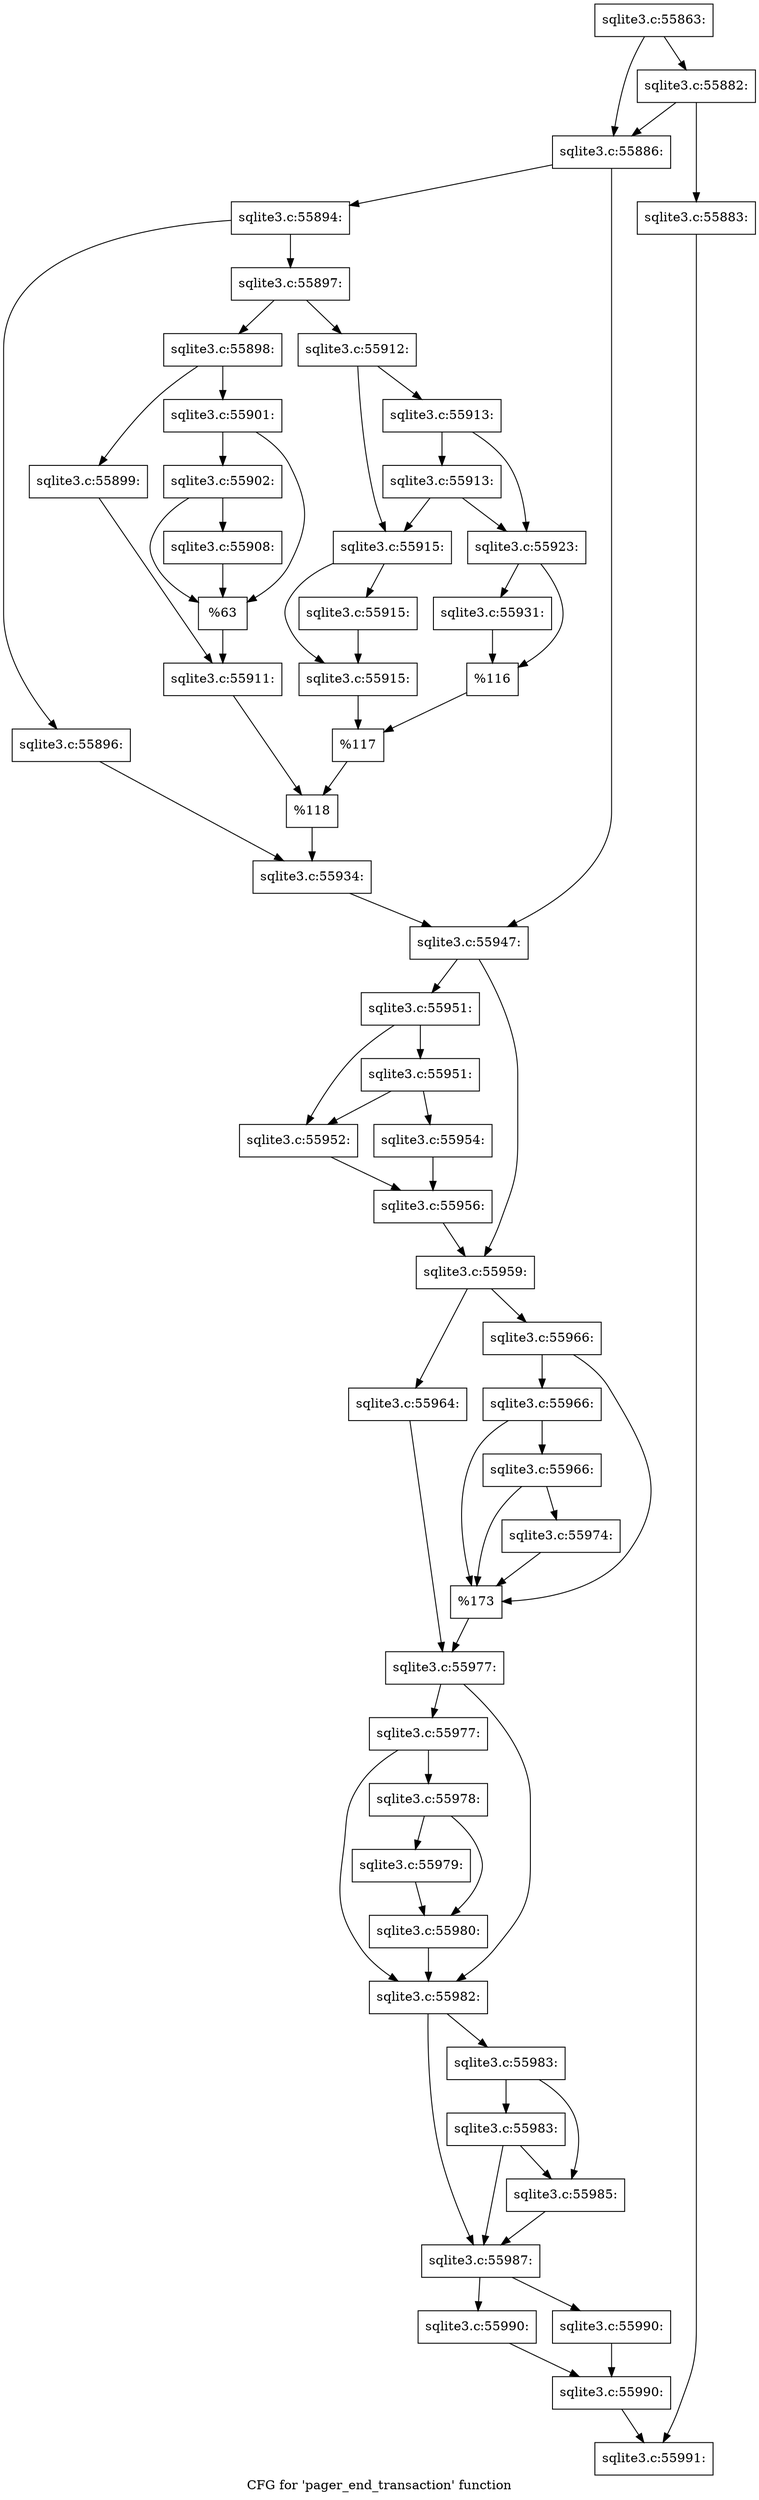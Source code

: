 digraph "CFG for 'pager_end_transaction' function" {
	label="CFG for 'pager_end_transaction' function";

	Node0x55c0f75b0a90 [shape=record,label="{sqlite3.c:55863:}"];
	Node0x55c0f75b0a90 -> Node0x55c0f75c1640;
	Node0x55c0f75b0a90 -> Node0x55c0f75c15f0;
	Node0x55c0f75c1640 [shape=record,label="{sqlite3.c:55882:}"];
	Node0x55c0f75c1640 -> Node0x55c0f75c15a0;
	Node0x55c0f75c1640 -> Node0x55c0f75c15f0;
	Node0x55c0f75c15a0 [shape=record,label="{sqlite3.c:55883:}"];
	Node0x55c0f75c15a0 -> Node0x55c0f75b5170;
	Node0x55c0f75c15f0 [shape=record,label="{sqlite3.c:55886:}"];
	Node0x55c0f75c15f0 -> Node0x55c0f5857e20;
	Node0x55c0f75c15f0 -> Node0x55c0f75c2800;
	Node0x55c0f5857e20 [shape=record,label="{sqlite3.c:55894:}"];
	Node0x55c0f5857e20 -> Node0x55c0f75c2e00;
	Node0x55c0f5857e20 -> Node0x55c0f75c2ea0;
	Node0x55c0f75c2e00 [shape=record,label="{sqlite3.c:55896:}"];
	Node0x55c0f75c2e00 -> Node0x55c0f75c2e50;
	Node0x55c0f75c2ea0 [shape=record,label="{sqlite3.c:55897:}"];
	Node0x55c0f75c2ea0 -> Node0x55c0f75c3400;
	Node0x55c0f75c2ea0 -> Node0x55c0f75c34a0;
	Node0x55c0f75c3400 [shape=record,label="{sqlite3.c:55898:}"];
	Node0x55c0f75c3400 -> Node0x55c0f75c3a80;
	Node0x55c0f75c3400 -> Node0x55c0f75c3b20;
	Node0x55c0f75c3a80 [shape=record,label="{sqlite3.c:55899:}"];
	Node0x55c0f75c3a80 -> Node0x55c0f75c3ad0;
	Node0x55c0f75c3b20 [shape=record,label="{sqlite3.c:55901:}"];
	Node0x55c0f75c3b20 -> Node0x55c0f75c46c0;
	Node0x55c0f75c3b20 -> Node0x55c0f75c4670;
	Node0x55c0f75c46c0 [shape=record,label="{sqlite3.c:55902:}"];
	Node0x55c0f75c46c0 -> Node0x55c0f75c4620;
	Node0x55c0f75c46c0 -> Node0x55c0f75c4670;
	Node0x55c0f75c4620 [shape=record,label="{sqlite3.c:55908:}"];
	Node0x55c0f75c4620 -> Node0x55c0f75c4670;
	Node0x55c0f75c4670 [shape=record,label="{%63}"];
	Node0x55c0f75c4670 -> Node0x55c0f75c3ad0;
	Node0x55c0f75c3ad0 [shape=record,label="{sqlite3.c:55911:}"];
	Node0x55c0f75c3ad0 -> Node0x55c0f75c3450;
	Node0x55c0f75c34a0 [shape=record,label="{sqlite3.c:55912:}"];
	Node0x55c0f75c34a0 -> Node0x55c0f75c59e0;
	Node0x55c0f75c34a0 -> Node0x55c0f75c5ad0;
	Node0x55c0f75c5ad0 [shape=record,label="{sqlite3.c:55913:}"];
	Node0x55c0f75c5ad0 -> Node0x55c0f75c5fd0;
	Node0x55c0f75c5ad0 -> Node0x55c0f75c5a80;
	Node0x55c0f75c5fd0 [shape=record,label="{sqlite3.c:55913:}"];
	Node0x55c0f75c5fd0 -> Node0x55c0f75c59e0;
	Node0x55c0f75c5fd0 -> Node0x55c0f75c5a80;
	Node0x55c0f75c59e0 [shape=record,label="{sqlite3.c:55915:}"];
	Node0x55c0f75c59e0 -> Node0x55c0f5856820;
	Node0x55c0f75c59e0 -> Node0x55c0f75c6f30;
	Node0x55c0f75c6f30 [shape=record,label="{sqlite3.c:55915:}"];
	Node0x55c0f75c6f30 -> Node0x55c0f5856820;
	Node0x55c0f5856820 [shape=record,label="{sqlite3.c:55915:}"];
	Node0x55c0f5856820 -> Node0x55c0f75c5a30;
	Node0x55c0f75c5a80 [shape=record,label="{sqlite3.c:55923:}"];
	Node0x55c0f75c5a80 -> Node0x55c0f75c8140;
	Node0x55c0f75c5a80 -> Node0x55c0f75c8190;
	Node0x55c0f75c8140 [shape=record,label="{sqlite3.c:55931:}"];
	Node0x55c0f75c8140 -> Node0x55c0f75c8190;
	Node0x55c0f75c8190 [shape=record,label="{%116}"];
	Node0x55c0f75c8190 -> Node0x55c0f75c5a30;
	Node0x55c0f75c5a30 [shape=record,label="{%117}"];
	Node0x55c0f75c5a30 -> Node0x55c0f75c3450;
	Node0x55c0f75c3450 [shape=record,label="{%118}"];
	Node0x55c0f75c3450 -> Node0x55c0f75c2e50;
	Node0x55c0f75c2e50 [shape=record,label="{sqlite3.c:55934:}"];
	Node0x55c0f75c2e50 -> Node0x55c0f75c2800;
	Node0x55c0f75c2800 [shape=record,label="{sqlite3.c:55947:}"];
	Node0x55c0f75c2800 -> Node0x55c0f75c9950;
	Node0x55c0f75c2800 -> Node0x55c0f75c99a0;
	Node0x55c0f75c9950 [shape=record,label="{sqlite3.c:55951:}"];
	Node0x55c0f75c9950 -> Node0x55c0f75c9db0;
	Node0x55c0f75c9950 -> Node0x55c0f75c9ea0;
	Node0x55c0f75c9ea0 [shape=record,label="{sqlite3.c:55951:}"];
	Node0x55c0f75c9ea0 -> Node0x55c0f75c9db0;
	Node0x55c0f75c9ea0 -> Node0x55c0f75c9e50;
	Node0x55c0f75c9db0 [shape=record,label="{sqlite3.c:55952:}"];
	Node0x55c0f75c9db0 -> Node0x55c0f75c9e00;
	Node0x55c0f75c9e50 [shape=record,label="{sqlite3.c:55954:}"];
	Node0x55c0f75c9e50 -> Node0x55c0f75c9e00;
	Node0x55c0f75c9e00 [shape=record,label="{sqlite3.c:55956:}"];
	Node0x55c0f75c9e00 -> Node0x55c0f75c99a0;
	Node0x55c0f75c99a0 [shape=record,label="{sqlite3.c:55959:}"];
	Node0x55c0f75c99a0 -> Node0x55c0f57ea190;
	Node0x55c0f75c99a0 -> Node0x55c0f57ea140;
	Node0x55c0f57ea190 [shape=record,label="{sqlite3.c:55964:}"];
	Node0x55c0f57ea190 -> Node0x55c0f75ca8f0;
	Node0x55c0f57ea140 [shape=record,label="{sqlite3.c:55966:}"];
	Node0x55c0f57ea140 -> Node0x55c0f75cc160;
	Node0x55c0f57ea140 -> Node0x55c0f75cc090;
	Node0x55c0f75cc160 [shape=record,label="{sqlite3.c:55966:}"];
	Node0x55c0f75cc160 -> Node0x55c0f75cc0e0;
	Node0x55c0f75cc160 -> Node0x55c0f75cc090;
	Node0x55c0f75cc0e0 [shape=record,label="{sqlite3.c:55966:}"];
	Node0x55c0f75cc0e0 -> Node0x55c0f5857f60;
	Node0x55c0f75cc0e0 -> Node0x55c0f75cc090;
	Node0x55c0f5857f60 [shape=record,label="{sqlite3.c:55974:}"];
	Node0x55c0f5857f60 -> Node0x55c0f75cc090;
	Node0x55c0f75cc090 [shape=record,label="{%173}"];
	Node0x55c0f75cc090 -> Node0x55c0f75ca8f0;
	Node0x55c0f75ca8f0 [shape=record,label="{sqlite3.c:55977:}"];
	Node0x55c0f75ca8f0 -> Node0x55c0f75cd340;
	Node0x55c0f75ca8f0 -> Node0x55c0f75cd2f0;
	Node0x55c0f75cd340 [shape=record,label="{sqlite3.c:55977:}"];
	Node0x55c0f75cd340 -> Node0x55c0f75cd2a0;
	Node0x55c0f75cd340 -> Node0x55c0f75cd2f0;
	Node0x55c0f75cd2a0 [shape=record,label="{sqlite3.c:55978:}"];
	Node0x55c0f75cd2a0 -> Node0x55c0f75cdd50;
	Node0x55c0f75cd2a0 -> Node0x55c0f75cdda0;
	Node0x55c0f75cdd50 [shape=record,label="{sqlite3.c:55979:}"];
	Node0x55c0f75cdd50 -> Node0x55c0f75cdda0;
	Node0x55c0f75cdda0 [shape=record,label="{sqlite3.c:55980:}"];
	Node0x55c0f75cdda0 -> Node0x55c0f75cd2f0;
	Node0x55c0f75cd2f0 [shape=record,label="{sqlite3.c:55982:}"];
	Node0x55c0f75cd2f0 -> Node0x55c0f75ce3e0;
	Node0x55c0f75cd2f0 -> Node0x55c0f75ce430;
	Node0x55c0f75ce430 [shape=record,label="{sqlite3.c:55983:}"];
	Node0x55c0f75ce430 -> Node0x55c0f75ce7f0;
	Node0x55c0f75ce430 -> Node0x55c0f75ce390;
	Node0x55c0f75ce7f0 [shape=record,label="{sqlite3.c:55983:}"];
	Node0x55c0f75ce7f0 -> Node0x55c0f75ce390;
	Node0x55c0f75ce7f0 -> Node0x55c0f75ce3e0;
	Node0x55c0f75ce390 [shape=record,label="{sqlite3.c:55985:}"];
	Node0x55c0f75ce390 -> Node0x55c0f75ce3e0;
	Node0x55c0f75ce3e0 [shape=record,label="{sqlite3.c:55987:}"];
	Node0x55c0f75ce3e0 -> Node0x55c0f584e5e0;
	Node0x55c0f75ce3e0 -> Node0x55c0f5912980;
	Node0x55c0f584e5e0 [shape=record,label="{sqlite3.c:55990:}"];
	Node0x55c0f584e5e0 -> Node0x55c0f75cf240;
	Node0x55c0f5912980 [shape=record,label="{sqlite3.c:55990:}"];
	Node0x55c0f5912980 -> Node0x55c0f75cf240;
	Node0x55c0f75cf240 [shape=record,label="{sqlite3.c:55990:}"];
	Node0x55c0f75cf240 -> Node0x55c0f75b5170;
	Node0x55c0f75b5170 [shape=record,label="{sqlite3.c:55991:}"];
}
